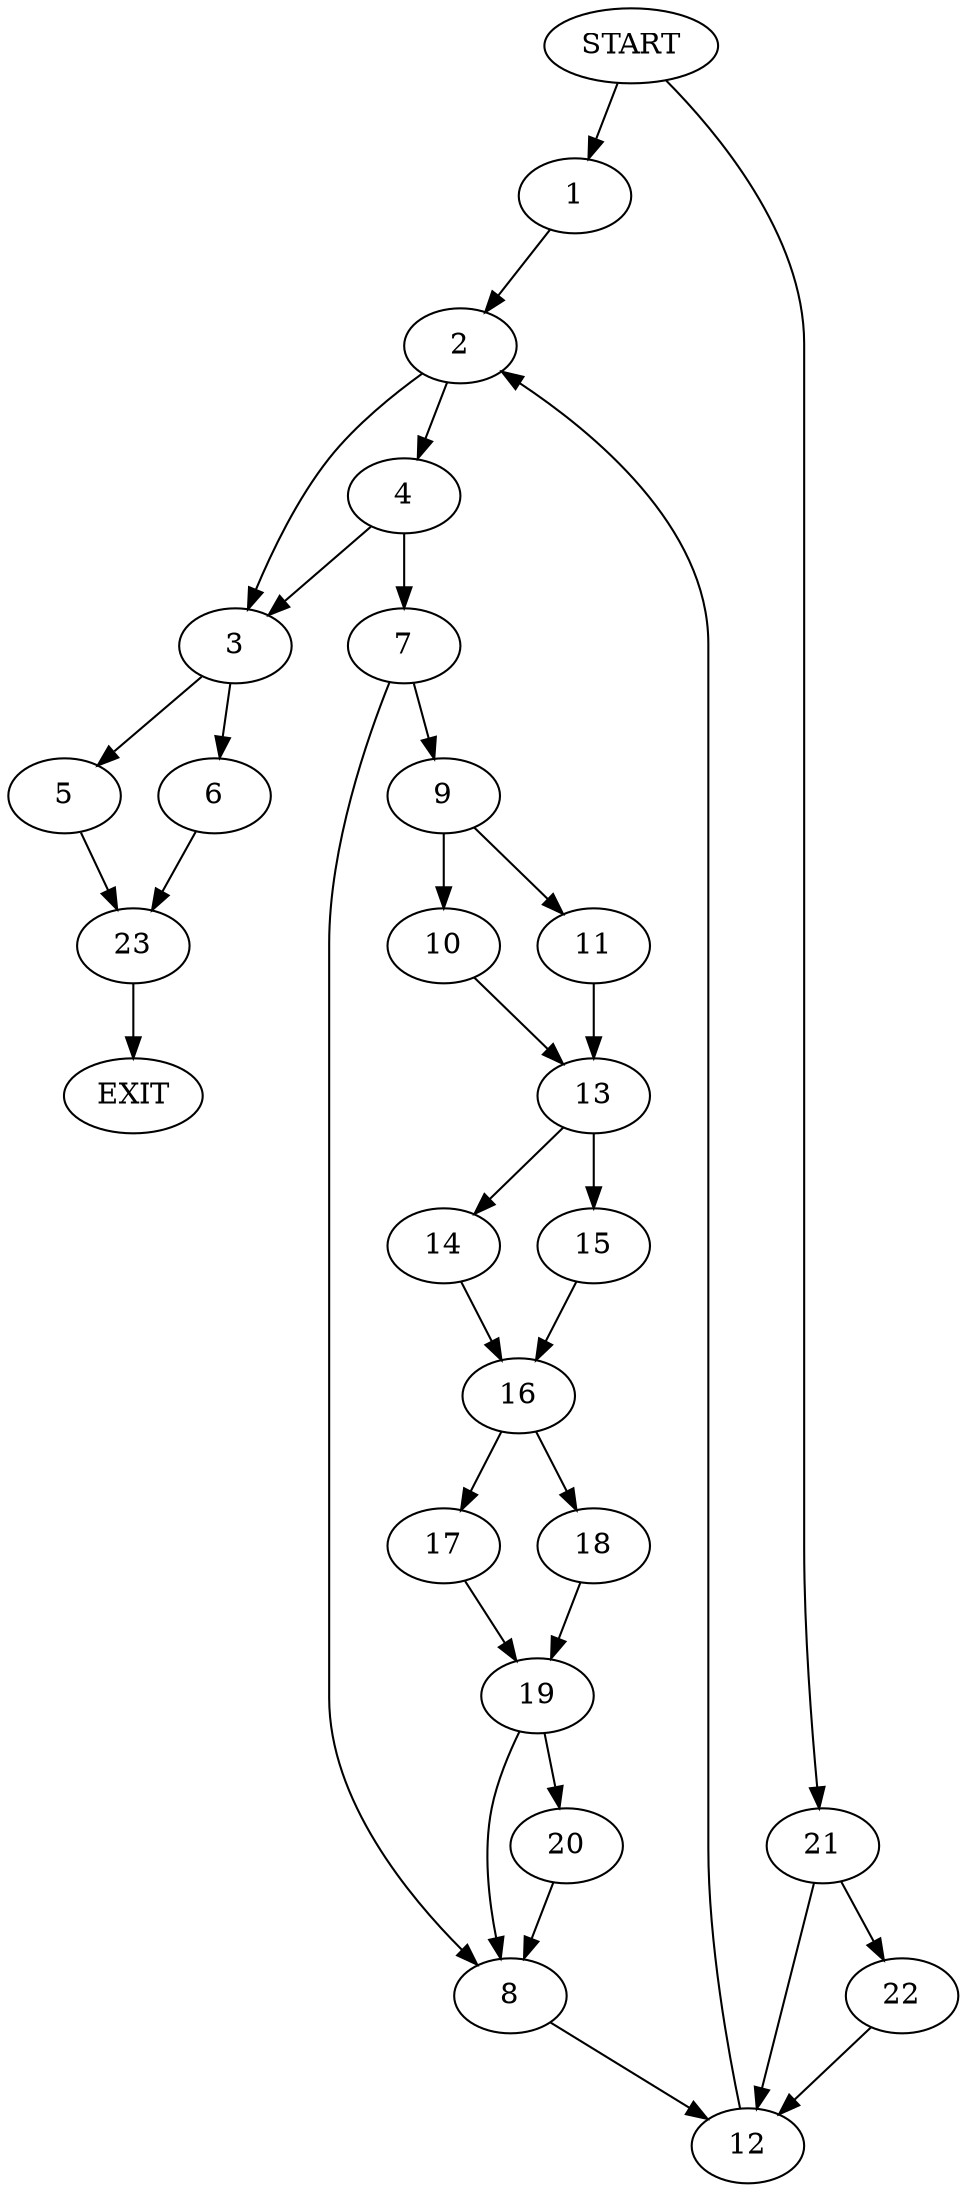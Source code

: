 digraph {
0 [label="START"]
24 [label="EXIT"]
0 -> 1
1 -> 2
2 -> 3
2 -> 4
3 -> 5
3 -> 6
4 -> 7
4 -> 3
7 -> 8
7 -> 9
9 -> 10
9 -> 11
8 -> 12
10 -> 13
11 -> 13
13 -> 14
13 -> 15
15 -> 16
14 -> 16
16 -> 17
16 -> 18
17 -> 19
18 -> 19
19 -> 8
19 -> 20
20 -> 8
12 -> 2
0 -> 21
21 -> 12
21 -> 22
22 -> 12
6 -> 23
5 -> 23
23 -> 24
}
